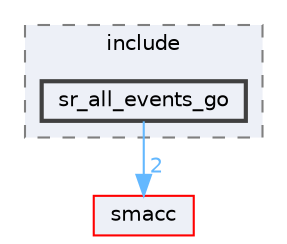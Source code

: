 digraph "smacc_state_reactor_library/sr_all_events_go/include/sr_all_events_go"
{
 // LATEX_PDF_SIZE
  bgcolor="transparent";
  edge [fontname=Helvetica,fontsize=10,labelfontname=Helvetica,labelfontsize=10];
  node [fontname=Helvetica,fontsize=10,shape=box,height=0.2,width=0.4];
  compound=true
  subgraph clusterdir_3e7c8a17ea8b421392c24fed0d428cff {
    graph [ bgcolor="#edf0f7", pencolor="grey50", label="include", fontname=Helvetica,fontsize=10 style="filled,dashed", URL="dir_3e7c8a17ea8b421392c24fed0d428cff.html",tooltip=""]
  dir_ef6a9226b58811cf1c15b2b7bb959e57 [label="sr_all_events_go", fillcolor="#edf0f7", color="grey25", style="filled,bold", URL="dir_ef6a9226b58811cf1c15b2b7bb959e57.html",tooltip=""];
  }
  dir_6e3e4532ae0db906acb0c92fce514b9e [label="smacc", fillcolor="#edf0f7", color="red", style="filled", URL="dir_6e3e4532ae0db906acb0c92fce514b9e.html",tooltip=""];
  dir_ef6a9226b58811cf1c15b2b7bb959e57->dir_6e3e4532ae0db906acb0c92fce514b9e [headlabel="2", labeldistance=1.5 headhref="dir_000100_000090.html" color="steelblue1" fontcolor="steelblue1"];
}
